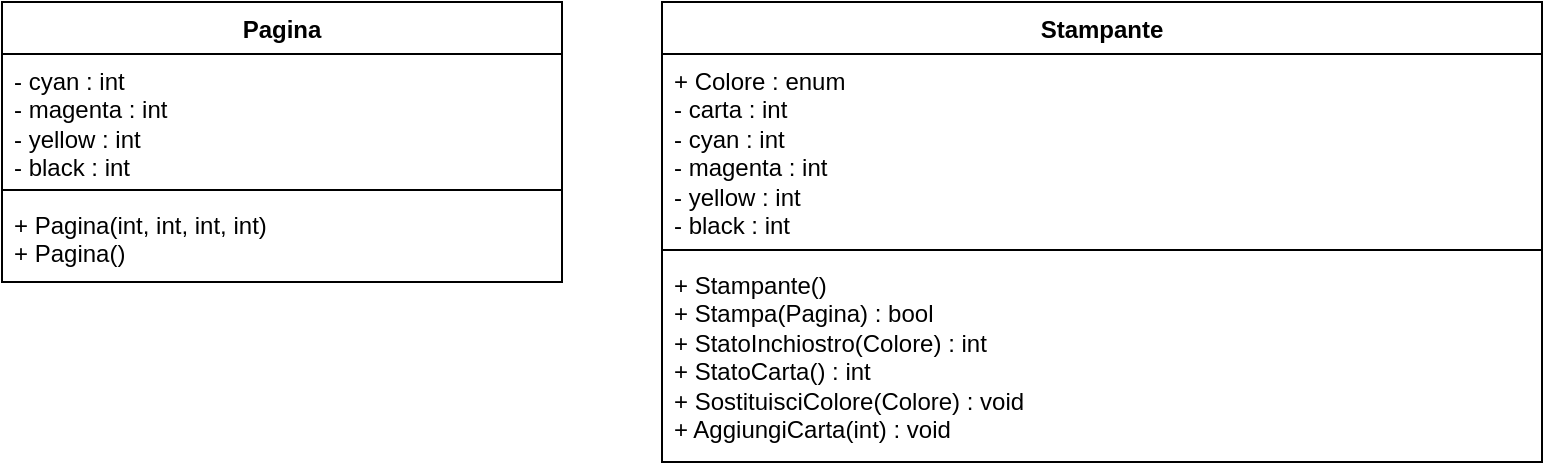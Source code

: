<mxfile version="22.1.5" type="device">
  <diagram name="Page-1" id="gGMHgc6-QFhK7TosD1wm">
    <mxGraphModel dx="2074" dy="1118" grid="1" gridSize="10" guides="1" tooltips="1" connect="1" arrows="1" fold="1" page="1" pageScale="1" pageWidth="850" pageHeight="1100" math="0" shadow="0">
      <root>
        <mxCell id="0" />
        <mxCell id="1" parent="0" />
        <mxCell id="TWOCztijifyWliIZg3MR-1" value="Pagina" style="swimlane;fontStyle=1;align=center;verticalAlign=top;childLayout=stackLayout;horizontal=1;startSize=26;horizontalStack=0;resizeParent=1;resizeParentMax=0;resizeLast=0;collapsible=1;marginBottom=0;whiteSpace=wrap;html=1;" vertex="1" parent="1">
          <mxGeometry x="50" y="370" width="280" height="140" as="geometry" />
        </mxCell>
        <mxCell id="TWOCztijifyWliIZg3MR-2" value="- cyan : int&lt;br&gt;- magenta : int&lt;br&gt;- yellow : int&lt;br&gt;- black : int" style="text;strokeColor=none;fillColor=none;align=left;verticalAlign=top;spacingLeft=4;spacingRight=4;overflow=hidden;rotatable=0;points=[[0,0.5],[1,0.5]];portConstraint=eastwest;whiteSpace=wrap;html=1;" vertex="1" parent="TWOCztijifyWliIZg3MR-1">
          <mxGeometry y="26" width="280" height="64" as="geometry" />
        </mxCell>
        <mxCell id="TWOCztijifyWliIZg3MR-3" value="" style="line;strokeWidth=1;fillColor=none;align=left;verticalAlign=middle;spacingTop=-1;spacingLeft=3;spacingRight=3;rotatable=0;labelPosition=right;points=[];portConstraint=eastwest;strokeColor=inherit;" vertex="1" parent="TWOCztijifyWliIZg3MR-1">
          <mxGeometry y="90" width="280" height="8" as="geometry" />
        </mxCell>
        <mxCell id="TWOCztijifyWliIZg3MR-4" value="+ Pagina(int, int, int, int)&lt;br&gt;+ Pagina()" style="text;strokeColor=none;fillColor=none;align=left;verticalAlign=top;spacingLeft=4;spacingRight=4;overflow=hidden;rotatable=0;points=[[0,0.5],[1,0.5]];portConstraint=eastwest;whiteSpace=wrap;html=1;" vertex="1" parent="TWOCztijifyWliIZg3MR-1">
          <mxGeometry y="98" width="280" height="42" as="geometry" />
        </mxCell>
        <mxCell id="TWOCztijifyWliIZg3MR-5" value="Stampante" style="swimlane;fontStyle=1;align=center;verticalAlign=top;childLayout=stackLayout;horizontal=1;startSize=26;horizontalStack=0;resizeParent=1;resizeParentMax=0;resizeLast=0;collapsible=1;marginBottom=0;whiteSpace=wrap;html=1;" vertex="1" parent="1">
          <mxGeometry x="380" y="370" width="440" height="230" as="geometry" />
        </mxCell>
        <mxCell id="TWOCztijifyWliIZg3MR-6" value="+ Colore : enum&lt;br&gt;- carta : int&lt;br&gt;- cyan : int&lt;br style=&quot;border-color: var(--border-color);&quot;&gt;- magenta : int&lt;br style=&quot;border-color: var(--border-color);&quot;&gt;- yellow : int&lt;br style=&quot;border-color: var(--border-color);&quot;&gt;- black : int" style="text;strokeColor=none;fillColor=none;align=left;verticalAlign=top;spacingLeft=4;spacingRight=4;overflow=hidden;rotatable=0;points=[[0,0.5],[1,0.5]];portConstraint=eastwest;whiteSpace=wrap;html=1;" vertex="1" parent="TWOCztijifyWliIZg3MR-5">
          <mxGeometry y="26" width="440" height="94" as="geometry" />
        </mxCell>
        <mxCell id="TWOCztijifyWliIZg3MR-7" value="" style="line;strokeWidth=1;fillColor=none;align=left;verticalAlign=middle;spacingTop=-1;spacingLeft=3;spacingRight=3;rotatable=0;labelPosition=right;points=[];portConstraint=eastwest;strokeColor=inherit;" vertex="1" parent="TWOCztijifyWliIZg3MR-5">
          <mxGeometry y="120" width="440" height="8" as="geometry" />
        </mxCell>
        <mxCell id="TWOCztijifyWliIZg3MR-8" value="+ Stampante()&lt;br&gt;+ Stampa(Pagina) : bool&lt;br&gt;+ StatoInchiostro(Colore) : int&lt;br&gt;+ StatoCarta() : int&lt;br&gt;+ SostituisciColore(Colore) : void&lt;br&gt;+ AggiungiCarta(int) : void" style="text;strokeColor=none;fillColor=none;align=left;verticalAlign=top;spacingLeft=4;spacingRight=4;overflow=hidden;rotatable=0;points=[[0,0.5],[1,0.5]];portConstraint=eastwest;whiteSpace=wrap;html=1;" vertex="1" parent="TWOCztijifyWliIZg3MR-5">
          <mxGeometry y="128" width="440" height="102" as="geometry" />
        </mxCell>
      </root>
    </mxGraphModel>
  </diagram>
</mxfile>
